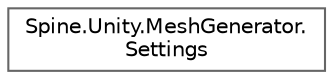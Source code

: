 digraph "类继承关系图"
{
 // LATEX_PDF_SIZE
  bgcolor="transparent";
  edge [fontname=Helvetica,fontsize=10,labelfontname=Helvetica,labelfontsize=10];
  node [fontname=Helvetica,fontsize=10,shape=box,height=0.2,width=0.4];
  rankdir="LR";
  Node0 [id="Node000000",label="Spine.Unity.MeshGenerator.\lSettings",height=0.2,width=0.4,color="grey40", fillcolor="white", style="filled",URL="$struct_spine_1_1_unity_1_1_mesh_generator_1_1_settings.html",tooltip=" "];
}
